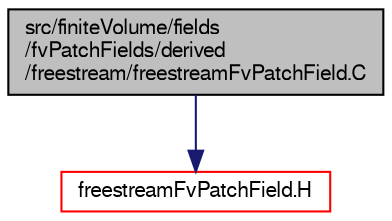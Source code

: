 digraph "src/finiteVolume/fields/fvPatchFields/derived/freestream/freestreamFvPatchField.C"
{
  bgcolor="transparent";
  edge [fontname="FreeSans",fontsize="10",labelfontname="FreeSans",labelfontsize="10"];
  node [fontname="FreeSans",fontsize="10",shape=record];
  Node0 [label="src/finiteVolume/fields\l/fvPatchFields/derived\l/freestream/freestreamFvPatchField.C",height=0.2,width=0.4,color="black", fillcolor="grey75", style="filled", fontcolor="black"];
  Node0 -> Node1 [color="midnightblue",fontsize="10",style="solid",fontname="FreeSans"];
  Node1 [label="freestreamFvPatchField.H",height=0.2,width=0.4,color="red",URL="$a01964.html"];
}
